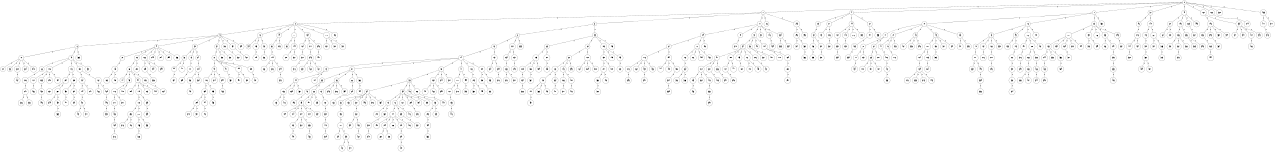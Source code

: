 graph G {
size="8.5,11;"
ratio = "expand;"
fixedsize="true;"
overlap="scale;"
node[shape=circle,width=.12,hight=.12,fontsize=12]
edge[fontsize=12]

0[label=" 0" color=black, pos="0.61613805,1.8944988!"];
1[label=" 1" color=black, pos="0.5598906,2.4243431!"];
2[label=" 2" color=black, pos="0.94264459,0.11907645!"];
3[label=" 3" color=black, pos="0.99896032,2.5316689!"];
4[label=" 4" color=black, pos="2.2768656,2.7779911!"];
5[label=" 5" color=black, pos="2.8482989,2.8516534!"];
6[label=" 6" color=black, pos="1.5957027,0.94494228!"];
7[label=" 7" color=black, pos="1.0371831,2.9354975!"];
8[label=" 8" color=black, pos="2.7641561,2.5834438!"];
9[label=" 9" color=black, pos="2.408373,1.5610426!"];
10[label=" 10" color=black, pos="1.3665548,1.7972869!"];
11[label=" 11" color=black, pos="1.3847074,1.2817203!"];
12[label=" 12" color=black, pos="2.4354359,1.1127336!"];
13[label=" 13" color=black, pos="1.1546849,1.2473903!"];
14[label=" 14" color=black, pos="1.4021291,0.6666156!"];
15[label=" 15" color=black, pos="1.258001,1.0926333!"];
16[label=" 16" color=black, pos="1.4321093,2.3462038!"];
17[label=" 17" color=black, pos="2.6838639,0.1914999!"];
18[label=" 18" color=black, pos="0.58736545,0.41593388!"];
19[label=" 19" color=black, pos="2.3177425,2.633646!"];
20[label=" 20" color=black, pos="2.7573655,2.0369132!"];
21[label=" 21" color=black, pos="2.7107666,2.662438!"];
22[label=" 22" color=black, pos="2.4766361,0.55220791!"];
23[label=" 23" color=black, pos="2.9311666,2.7567942!"];
24[label=" 24" color=black, pos="1.3209182,2.2037582!"];
25[label=" 25" color=black, pos="1.0102445,0.055200928!"];
26[label=" 26" color=black, pos="1.3840448,2.5696828!"];
27[label=" 27" color=black, pos="2.168789,0.45496575!"];
28[label=" 28" color=black, pos="1.9497084,0.83820483!"];
29[label=" 29" color=black, pos="0.77618245,2.7733708!"];
30[label=" 30" color=black, pos="2.8296964,0.98745563!"];
31[label=" 31" color=black, pos="0.97041986,0.12413893!"];
32[label=" 32" color=black, pos="0.84724794,2.2961203!"];
33[label=" 33" color=black, pos="2.7231552,1.4551024!"];
34[label=" 34" color=black, pos="0.82245601,1.8089874!"];
35[label=" 35" color=black, pos="1.228114,2.9173994!"];
36[label=" 36" color=black, pos="1.7558321,0.83829738!"];
37[label=" 37" color=black, pos="0.25624704,2.7848331!"];
38[label=" 38" color=black, pos="1.9372468,2.8468065!"];
39[label=" 39" color=black, pos="2.5165385,1.1990048!"];
40[label=" 40" color=black, pos="0.29884252,2.2212789!"];
41[label=" 41" color=black, pos="2.8464462,0.12919778!"];
42[label=" 42" color=black, pos="1.7011665,1.6601472!"];
43[label=" 43" color=black, pos="0.2021383,2.1071028!"];
44[label=" 44" color=black, pos="1.3331508,1.4899849!"];
45[label=" 45" color=black, pos="2.5570684,2.6753413!"];
46[label=" 46" color=black, pos="0.047106661,0.40198188!"];
47[label=" 47" color=black, pos="0.49309315,1.9274317!"];
48[label=" 48" color=black, pos="0.096111704,0.81393341!"];
49[label=" 49" color=black, pos="1.8250919,2.6114602!"];
50[label=" 50" color=black, pos="1.8813164,2.4555388!"];
51[label=" 51" color=black, pos="0.849154,1.041425!"];
52[label=" 52" color=black, pos="1.5080419,2.7717027!"];
53[label=" 53" color=black, pos="0.80622794,1.5594254!"];
54[label=" 54" color=black, pos="1.9691917,2.4169798!"];
55[label=" 55" color=black, pos="1.562394,0.25422055!"];
56[label=" 56" color=black, pos="2.4931221,2.6010636!"];
57[label=" 57" color=black, pos="0.011285144,0.8444724!"];
58[label=" 58" color=black, pos="1.4841312,1.9760562!"];
59[label=" 59" color=black, pos="0.86265291,2.51559!"];
60[label=" 60" color=black, pos="0.54889118,2.435805!"];
61[label=" 61" color=black, pos="1.7343366,2.2084537!"];
62[label=" 62" color=black, pos="0.95663772,1.1658132!"];
63[label=" 63" color=black, pos="0.96984505,1.1775373!"];
64[label=" 64" color=black, pos="1.4881877,2.7811812!"];
65[label=" 65" color=black, pos="2.9911247,1.3920744!"];
66[label=" 66" color=black, pos="0.92566484,1.8085411!"];
67[label=" 67" color=black, pos="1.3856118,2.1590125!"];
68[label=" 68" color=black, pos="0.61142383,0.28962208!"];
69[label=" 69" color=black, pos="1.590048,1.0492888!"];
70[label=" 70" color=black, pos="0.12350934,2.0657174!"];
71[label=" 71" color=black, pos="2.6351359,2.5563216!"];
72[label=" 72" color=black, pos="1.0218556,1.6227965!"];
73[label=" 73" color=black, pos="2.9631563,0.48823634!"];
74[label=" 74" color=black, pos="0.38300149,0.67713893!"];
75[label=" 75" color=black, pos="0.62090862,1.7031162!"];
76[label=" 76" color=black, pos="1.430969,2.5780929!"];
77[label=" 77" color=black, pos="2.4908141,0.56770262!"];
78[label=" 78" color=black, pos="0.84248387,2.7076778!"];
79[label=" 79" color=black, pos="1.8766747,1.6009434!"];
80[label=" 80" color=black, pos="0.60150214,2.9115107!"];
81[label=" 81" color=black, pos="0.23861086,1.4534797!"];
82[label=" 82" color=black, pos="0.69652453,0.39022562!"];
83[label=" 83" color=black, pos="2.9667701,0.5497656!"];
84[label=" 84" color=black, pos="0.086080126,1.418756!"];
85[label=" 85" color=black, pos="0.75524031,1.1912177!"];
86[label=" 86" color=black, pos="0.61987859,0.075343945!"];
87[label=" 87" color=black, pos="2.1628949,2.3950836!"];
88[label=" 88" color=black, pos="0.90002728,2.3290555!"];
89[label=" 89" color=black, pos="2.7063414,1.7602505!"];
90[label=" 90" color=black, pos="1.9131538,1.720299!"];
91[label=" 91" color=black, pos="0.24381795,1.2776629!"];
92[label=" 92" color=black, pos="2.3979232,2.9067923!"];
93[label=" 93" color=black, pos="1.6828775,1.7508877!"];
94[label=" 94" color=black, pos="1.9969054,1.7993094!"];
95[label=" 95" color=black, pos="1.502519,1.9241974!"];
96[label=" 96" color=black, pos="1.5009873,2.5411844!"];
97[label=" 97" color=black, pos="1.0357881,1.6101945!"];
98[label=" 98" color=black, pos="0.451911,0.82886574!"];
99[label=" 99" color=black, pos="1.6005582,2.025627!"];
100[label=" 100" color=black, pos="0.8029476,2.1516449!"];
101[label=" 101" color=black, pos="2.0304293,1.7885813!"];
102[label=" 102" color=black, pos="2.7287641,0.18713507!"];
103[label=" 103" color=black, pos="1.7822836,0.63382931!"];
104[label=" 104" color=black, pos="2.3645853,2.4905996!"];
105[label=" 105" color=black, pos="2.4764486,0.34931522!"];
106[label=" 106" color=black, pos="0.43128767,1.6240885!"];
107[label=" 107" color=black, pos="2.2847096,2.0303273!"];
108[label=" 108" color=black, pos="0.58213489,2.5734824!"];
109[label=" 109" color=black, pos="0.08450463,1.6398989!"];
110[label=" 110" color=black, pos="2.9499543,2.0445518!"];
111[label=" 111" color=black, pos="0.93836641,2.0155089!"];
112[label=" 112" color=black, pos="0.85339482,1.7033251!"];
113[label=" 113" color=black, pos="0.60690256,0.25820296!"];
114[label=" 114" color=black, pos="1.2308212,1.0700361!"];
115[label=" 115" color=black, pos="0.53200703,2.6031881!"];
116[label=" 116" color=black, pos="1.2823355,1.7267061!"];
117[label=" 117" color=black, pos="2.5387341,2.1801089!"];
118[label=" 118" color=black, pos="0.19363899,2.2209264!"];
119[label=" 119" color=black, pos="0.90304181,1.4349571!"];
120[label=" 120" color=black, pos="0.7425437,1.08628!"];
121[label=" 121" color=black, pos="2.1909224,1.3876365!"];
122[label=" 122" color=black, pos="2.2267745,0.93727451!"];
123[label=" 123" color=black, pos="1.558036,0.87292341!"];
124[label=" 124" color=black, pos="2.7171331,2.2072115!"];
125[label=" 125" color=black, pos="2.9662345,0.74455557!"];
126[label=" 126" color=black, pos="1.6119811,1.2918789!"];
127[label=" 127" color=black, pos="0.20191717,2.2714595!"];
128[label=" 128" color=black, pos="0.86511814,1.2939071!"];
129[label=" 129" color=black, pos="2.7022225,1.4777842!"];
130[label=" 130" color=black, pos="0.1392162,2.6877785!"];
131[label=" 131" color=black, pos="1.9555213,2.5376236!"];
132[label=" 132" color=black, pos="2.1603314,1.9285216!"];
133[label=" 133" color=black, pos="0.13215549,2.2864394!"];
134[label=" 134" color=black, pos="0.63855904,1.2591594!"];
135[label=" 135" color=black, pos="1.3051543,2.7849371!"];
136[label=" 136" color=black, pos="1.8883585,2.226313!"];
137[label=" 137" color=black, pos="0.76038781,1.519578!"];
138[label=" 138" color=black, pos="2.1191559,1.5968562!"];
139[label=" 139" color=black, pos="0.76805842,2.7473316!"];
140[label=" 140" color=black, pos="2.8793148,0.054955736!"];
141[label=" 141" color=black, pos="0.34893031,0.75560689!"];
142[label=" 142" color=black, pos="2.9197135,0.82796557!"];
143[label=" 143" color=black, pos="2.5453853,0.39514021!"];
144[label=" 144" color=black, pos="0.69174685,0.024324852!"];
145[label=" 145" color=black, pos="2.3255504,0.35173867!"];
146[label=" 146" color=black, pos="0.7512594,0.51938359!"];
147[label=" 147" color=black, pos="2.0830746,1.4477076!"];
148[label=" 148" color=black, pos="1.9425684,0.97385972!"];
149[label=" 149" color=black, pos="2.8440585,0.27898809!"];
150[label=" 150" color=black, pos="1.7442329,1.9886398!"];
151[label=" 151" color=black, pos="0.7198563,0.72336206!"];
152[label=" 152" color=black, pos="2.0052332,1.8637378!"];
153[label=" 153" color=black, pos="0.2915898,1.7754899!"];
154[label=" 154" color=black, pos="1.1640713,0.56216701!"];
155[label=" 155" color=black, pos="2.5615888,0.20953525!"];
156[label=" 156" color=black, pos="1.512538,0.79565593!"];
157[label=" 157" color=black, pos="2.9128616,1.1203685!"];
158[label=" 158" color=black, pos="2.1815977,1.9467128!"];
159[label=" 159" color=black, pos="1.4927883,2.3130571!"];
160[label=" 160" color=black, pos="0.41776174,0.82880508!"];
161[label=" 161" color=black, pos="2.3922714,2.7522007!"];
162[label=" 162" color=black, pos="1.8991686,2.8034886!"];
163[label=" 163" color=black, pos="2.3242424,2.9649145!"];
164[label=" 164" color=black, pos="0.19641881,2.193377!"];
165[label=" 165" color=black, pos="2.8352145,0.76637491!"];
166[label=" 166" color=black, pos="0.42275382,1.9182661!"];
167[label=" 167" color=black, pos="2.3831625,1.4135636!"];
168[label=" 168" color=black, pos="2.4081182,0.5102758!"];
169[label=" 169" color=black, pos="0.8466637,0.35673233!"];
170[label=" 170" color=black, pos="0.57684427,2.2065896!"];
171[label=" 171" color=black, pos="0.17324477,0.73786708!"];
172[label=" 172" color=black, pos="0.93207459,0.47894397!"];
173[label=" 173" color=black, pos="1.2449896,1.7841012!"];
174[label=" 174" color=black, pos="1.9584066,2.5832855!"];
175[label=" 175" color=black, pos="2.9336905,1.1424933!"];
176[label=" 176" color=black, pos="2.2392178,0.1421983!"];
177[label=" 177" color=black, pos="0.91524566,1.8317137!"];
178[label=" 178" color=black, pos="2.6591516,0.3931766!"];
179[label=" 179" color=black, pos="2.2098075,1.2020599!"];
180[label=" 180" color=black, pos="1.0622877,0.90917111!"];
181[label=" 181" color=black, pos="0.92632275,1.9750207!"];
182[label=" 182" color=black, pos="1.3956396,1.2262984!"];
183[label=" 183" color=black, pos="1.5551553,1.6711388!"];
184[label=" 184" color=black, pos="2.0215609,0.88025451!"];
185[label=" 185" color=black, pos="0.31226777,2.4288964!"];
186[label=" 186" color=black, pos="1.7502716,1.8038156!"];
187[label=" 187" color=black, pos="0.95311673,2.1019611!"];
188[label=" 188" color=black, pos="0.68687941,1.3226818!"];
189[label=" 189" color=black, pos="0.70440453,1.4979315!"];
190[label=" 190" color=black, pos="2.8560086,0.42937428!"];
191[label=" 191" color=black, pos="2.0930216,2.2055369!"];
192[label=" 192" color=black, pos="2.9138503,1.051389!"];
193[label=" 193" color=black, pos="0.79775967,2.1975374!"];
194[label=" 194" color=black, pos="2.3023585,1.5081103!"];
195[label=" 195" color=black, pos="2.0072285,0.27087964!"];
196[label=" 196" color=black, pos="1.6212037,1.3073101!"];
197[label=" 197" color=black, pos="0.89126384,0.42565233!"];
198[label=" 198" color=black, pos="1.5294715,2.1584363!"];
199[label=" 199" color=black, pos="1.9555397,0.73707553!"];
200[label=" 200" color=black, pos="2.4497647,1.0955081!"];
201[label=" 201" color=black, pos="0.26874991,2.7955556!"];
202[label=" 202" color=black, pos="1.2943984,2.8265836!"];
203[label=" 203" color=black, pos="0.91373733,1.9957349!"];
204[label=" 204" color=black, pos="0.6910246,0.86054918!"];
205[label=" 205" color=black, pos="2.1082866,2.3295609!"];
206[label=" 206" color=black, pos="2.1412281,2.2602511!"];
207[label=" 207" color=black, pos="0.85197047,0.96615788!"];
208[label=" 208" color=black, pos="0.78579114,1.5492595!"];
209[label=" 209" color=black, pos="0.35471134,1.6256494!"];
210[label=" 210" color=black, pos="0.64848098,0.95073669!"];
211[label=" 211" color=black, pos="1.5496962,2.0971593!"];
212[label=" 212" color=black, pos="1.2495166,1.8230092!"];
213[label=" 213" color=black, pos="1.24391,2.9955612!"];
214[label=" 214" color=black, pos="0.64056732,2.481906!"];
215[label=" 215" color=black, pos="2.253139,0.79427293!"];
216[label=" 216" color=black, pos="2.5097298,1.0934712!"];
217[label=" 217" color=black, pos="0.68834748,2.5135509!"];
218[label=" 218" color=black, pos="1.1713536,1.8990468!"];
219[label=" 219" color=black, pos="1.4107592,1.9617705!"];
220[label=" 220" color=black, pos="0.95391454,2.0180789!"];
221[label=" 221" color=black, pos="2.9373498,2.5829627!"];
222[label=" 222" color=black, pos="0.26945239,1.070455!"];
223[label=" 223" color=black, pos="2.5129325,1.5615215!"];
224[label=" 224" color=black, pos="1.2082603,2.8871035!"];
225[label=" 225" color=black, pos="0.37411322,0.23343622!"];
226[label=" 226" color=black, pos="2.8649419,0.26651654!"];
227[label=" 227" color=black, pos="0.12868905,2.9359768!"];
228[label=" 228" color=black, pos="2.0130668,2.2804281!"];
229[label=" 229" color=black, pos="2.9676957,1.5283338!"];
230[label=" 230" color=black, pos="2.9282594,0.7597395!"];
231[label=" 231" color=black, pos="0.46351663,2.4638542!"];
232[label=" 232" color=black, pos="1.9762536,1.5683847!"];
233[label=" 233" color=black, pos="1.751612,1.8958336!"];
234[label=" 234" color=black, pos="1.9343039,2.892255!"];
235[label=" 235" color=black, pos="1.3906372,2.1455965!"];
236[label=" 236" color=black, pos="2.7822875,0.35412066!"];
237[label=" 237" color=black, pos="1.2894154,0.98713141!"];
238[label=" 238" color=black, pos="2.4812432,2.6588668!"];
239[label=" 239" color=black, pos="0.068131867,2.6165367!"];
240[label=" 240" color=black, pos="0.47367873,1.3947523!"];
241[label=" 241" color=black, pos="2.9867423,0.84184475!"];
242[label=" 242" color=black, pos="1.452936,1.9840392!"];
243[label=" 243" color=black, pos="2.5623316,2.2472773!"];
244[label=" 244" color=black, pos="0.55566036,1.0946024!"];
245[label=" 245" color=black, pos="0.48385241,2.0627506!"];
246[label=" 246" color=black, pos="2.8286047,0.90985543!"];
247[label=" 247" color=black, pos="2.8443385,2.9411221!"];
248[label=" 248" color=black, pos="1.7113136,2.543308!"];
249[label=" 249" color=black, pos="0.62646023,2.6191022!"];
250[label=" 250" color=black, pos="0.11925252,0.92296955!"];
251[label=" 251" color=black, pos="0.73277707,2.0262033!"];
252[label=" 252" color=black, pos="1.7716448,1.1335132!"];
253[label=" 253" color=black, pos="0.20253954,1.2205928!"];
254[label=" 254" color=black, pos="1.9178813,0.92788087!"];
255[label=" 255" color=black, pos="2.6568404,1.080237!"];
256[label=" 256" color=black, pos="0.20487726,1.06621!"];
257[label=" 257" color=black, pos="1.0086977,0.91073376!"];
258[label=" 258" color=black, pos="2.2884535,0.80953435!"];
259[label=" 259" color=black, pos="1.0039501,0.30966801!"];
260[label=" 260" color=black, pos="0.95654338,1.0310921!"];
261[label=" 261" color=black, pos="1.6394451,1.1902272!"];
262[label=" 262" color=black, pos="2.3821332,2.3195462!"];
263[label=" 263" color=black, pos="2.987111,0.40712758!"];
264[label=" 264" color=black, pos="2.0233282,1.0233257!"];
265[label=" 265" color=black, pos="0.1586497,1.159976!"];
266[label=" 266" color=black, pos="2.7677628,0.4683338!"];
267[label=" 267" color=black, pos="1.8052481,1.5473079!"];
268[label=" 268" color=black, pos="1.221183,0.92087435!"];
269[label=" 269" color=black, pos="2.8300849,1.4179546!"];
270[label=" 270" color=black, pos="1.2292096,0.25119163!"];
271[label=" 271" color=black, pos="0.13728397,1.4083088!"];
272[label=" 272" color=black, pos="0.13165676,2.192638!"];
273[label=" 273" color=black, pos="1.365694,2.7374097!"];
274[label=" 274" color=black, pos="0.32212441,0.90516973!"];
275[label=" 275" color=black, pos="1.9837453,0.8891639!"];
276[label=" 276" color=black, pos="1.0308776,1.0655565!"];
277[label=" 277" color=black, pos="1.9211398,0.073180539!"];
278[label=" 278" color=black, pos="0.22101188,2.36667!"];
279[label=" 279" color=black, pos="1.9826914,2.518908!"];
280[label=" 280" color=black, pos="0.20661331,0.40465462!"];
281[label=" 281" color=black, pos="2.06416,0.70576412!"];
282[label=" 282" color=black, pos="2.3478078,0.51365683!"];
283[label=" 283" color=black, pos="2.0634114,2.5364814!"];
284[label=" 284" color=black, pos="1.212859,2.9552515!"];
285[label=" 285" color=black, pos="1.085549,1.2843482!"];
286[label=" 286" color=black, pos="0.35280418,0.66485677!"];
287[label=" 287" color=black, pos="1.4259969,1.4498437!"];
288[label=" 288" color=black, pos="0.89531069,0.20491755!"];
289[label=" 289" color=black, pos="1.9965626,0.345755!"];
290[label=" 290" color=black, pos="1.5216155,2.6759235!"];
291[label=" 291" color=black, pos="1.2622326,2.6793159!"];
292[label=" 292" color=black, pos="0.8144429,0.60909031!"];
293[label=" 293" color=black, pos="1.6629994,1.2065529!"];
294[label=" 294" color=black, pos="2.5444566,1.3512992!"];
295[label=" 295" color=black, pos="0.055174379,0.60306375!"];
296[label=" 296" color=black, pos="2.6556412,2.9099557!"];
297[label=" 297" color=black, pos="1.718663,0.99657422!"];
298[label=" 298" color=black, pos="1.1151225,2.8253054!"];
299[label=" 299" color=black, pos="0.88490268,0.85244664!"];
300[label=" 300" color=black, pos="2.1391888,0.59933753!"];
301[label=" 301" color=black, pos="1.3549754,1.8179918!"];
302[label=" 302" color=black, pos="1.6773,1.8698856!"];
303[label=" 303" color=black, pos="2.9704338,1.6829595!"];
304[label=" 304" color=black, pos="2.2809306,1.2782788!"];
305[label=" 305" color=black, pos="2.8486259,2.2398721!"];
306[label=" 306" color=black, pos="0.94735078,0.34110353!"];
307[label=" 307" color=black, pos="2.5697989,2.531599!"];
308[label=" 308" color=black, pos="2.6550871,1.5111759!"];
309[label=" 309" color=black, pos="0.93682696,0.90949458!"];
310[label=" 310" color=black, pos="0.49845868,2.3466014!"];
311[label=" 311" color=black, pos="0.25232944,0.094967554!"];
312[label=" 312" color=black, pos="0.62247601,1.5328536!"];
313[label=" 313" color=black, pos="1.6480994,0.43485032!"];
314[label=" 314" color=black, pos="1.8379032,0.42770368!"];
315[label=" 315" color=black, pos="0.96950401,0.11668971!"];
316[label=" 316" color=black, pos="1.0902393,2.6346537!"];
317[label=" 317" color=black, pos="1.9570333,1.6411932!"];
318[label=" 318" color=black, pos="2.3235284,0.9243845!"];
319[label=" 319" color=black, pos="0.017355436,2.1091179!"];
320[label=" 320" color=black, pos="0.39259844,0.11093334!"];
321[label=" 321" color=black, pos="0.41469716,2.6361481!"];
322[label=" 322" color=black, pos="2.3217375,1.6603024!"];
323[label=" 323" color=black, pos="0.023154506,1.9158326!"];
324[label=" 324" color=black, pos="0.40485767,2.1404601!"];
325[label=" 325" color=black, pos="0.094634552,1.8173829!"];
326[label=" 326" color=black, pos="2.7694479,0.99402075!"];
327[label=" 327" color=black, pos="0.76111947,0.42663476!"];
328[label=" 328" color=black, pos="2.7451101,1.1944158!"];
329[label=" 329" color=black, pos="0.083351759,0.41240758!"];
330[label=" 330" color=black, pos="1.8944157,0.69633078!"];
331[label=" 331" color=black, pos="0.84970204,2.030964!"];
332[label=" 332" color=black, pos="0.16264973,0.61645066!"];
333[label=" 333" color=black, pos="0.9530773,1.6754472!"];
334[label=" 334" color=black, pos="1.175601,2.5093285!"];
335[label=" 335" color=black, pos="0.77260657,0.090438374!"];
336[label=" 336" color=black, pos="0.47353134,1.6775239!"];
337[label=" 337" color=black, pos="0.11541804,1.9619724!"];
338[label=" 338" color=black, pos="1.1626414,1.9274039!"];
339[label=" 339" color=black, pos="2.2704666,1.2669032!"];
340[label=" 340" color=black, pos="2.1297919,2.6904006!"];
341[label=" 341" color=black, pos="2.3171874,0.80539432!"];
342[label=" 342" color=black, pos="1.0353158,0.42950889!"];
343[label=" 343" color=black, pos="0.25068604,2.325639!"];
344[label=" 344" color=black, pos="1.8048014,1.2811005!"];
345[label=" 345" color=black, pos="2.0930944,0.93005316!"];
346[label=" 346" color=black, pos="0.90137599,1.2680793!"];
347[label=" 347" color=black, pos="2.8158249,0.60495886!"];
348[label=" 348" color=black, pos="0.41833631,0.02848586!"];
349[label=" 349" color=black, pos="1.6612073,0.22831215!"];
350[label=" 350" color=black, pos="2.148603,2.5044453!"];
351[label=" 351" color=black, pos="1.1777683,1.1235064!"];
352[label=" 352" color=black, pos="1.8332472,1.9027892!"];
353[label=" 353" color=black, pos="2.6476797,2.1820774!"];
354[label=" 354" color=black, pos="0.69029935,1.7208983!"];
355[label=" 355" color=black, pos="1.9851391,1.4517409!"];
356[label=" 356" color=black, pos="0.62121658,1.1389992!"];
357[label=" 357" color=black, pos="1.314107,2.9789468!"];
358[label=" 358" color=black, pos="2.0251324,0.86199897!"];
359[label=" 359" color=black, pos="0.31347651,1.1854704!"];
360[label=" 360" color=black, pos="1.3901123,1.0730653!"];
361[label=" 361" color=black, pos="2.9211019,1.5868477!"];
362[label=" 362" color=black, pos="2.7052994,1.1175254!"];
363[label=" 363" color=black, pos="0.63360314,0.09391397!"];
364[label=" 364" color=black, pos="2.0494931,0.53724356!"];
365[label=" 365" color=black, pos="1.6002245,0.82631002!"];
366[label=" 366" color=black, pos="1.9995826,2.8282575!"];
367[label=" 367" color=black, pos="0.67381438,0.45978283!"];
368[label=" 368" color=black, pos="1.1019874,0.10171866!"];
369[label=" 369" color=black, pos="2.7879908,2.6344905!"];
370[label=" 370" color=black, pos="2.9963124,0.18372871!"];
371[label=" 371" color=black, pos="1.3212823,1.8847352!"];
372[label=" 372" color=black, pos="2.5105558,2.7343754!"];
373[label=" 373" color=black, pos="1.9381692,2.7361371!"];
374[label=" 374" color=black, pos="0.24899446,0.25081091!"];
375[label=" 375" color=black, pos="1.5781225,0.98673549!"];
376[label=" 376" color=black, pos="0.24344187,2.7031991!"];
377[label=" 377" color=black, pos="0.77702054,2.5247229!"];
378[label=" 378" color=black, pos="2.0897055,1.4032485!"];
379[label=" 379" color=black, pos="1.9860943,2.7817631!"];
380[label=" 380" color=black, pos="2.7099625,0.6074304!"];
381[label=" 381" color=black, pos="2.076824,2.5858835!"];
382[label=" 382" color=black, pos="0.90796213,1.2486273!"];
383[label=" 383" color=black, pos="2.5472882,0.16619442!"];
384[label=" 384" color=black, pos="0.32381696,0.82216273!"];
385[label=" 385" color=black, pos="2.2070831,2.8741704!"];
386[label=" 386" color=black, pos="1.0553372,1.7077764!"];
387[label=" 387" color=black, pos="2.5654026,2.5380816!"];
388[label=" 388" color=black, pos="2.0056781,1.9234968!"];
389[label=" 389" color=black, pos="0.4890795,2.4083206!"];
390[label=" 390" color=black, pos="1.3460748,1.8831262!"];
391[label=" 391" color=black, pos="1.8923107,1.684093!"];
392[label=" 392" color=black, pos="0.91871416,0.31696519!"];
393[label=" 393" color=black, pos="2.8531413,1.4225859!"];
394[label=" 394" color=black, pos="2.4685545,2.94991!"];
395[label=" 395" color=black, pos="0.61990179,0.30932216!"];
396[label=" 396" color=black, pos="1.6335035,2.708082!"];
397[label=" 397" color=black, pos="1.7421993,1.5196247!"];
398[label=" 398" color=black, pos="0.77335046,1.981637!"];
399[label=" 399" color=black, pos="0.45207151,0.88178888!"];
400[label=" 400" color=black, pos="1.1719856,1.496583!"];
401[label=" 401" color=black, pos="0.38988969,2.9336054!"];
402[label=" 402" color=black, pos="0.049531158,1.8924013!"];
403[label=" 403" color=black, pos="0.37150698,0.29501281!"];
404[label=" 404" color=black, pos="0.43454238,0.12759356!"];
405[label=" 405" color=black, pos="1.1194973,0.26501569!"];
406[label=" 406" color=black, pos="0.049969105,0.55850896!"];
407[label=" 407" color=black, pos="2.9123826,0.87282628!"];
408[label=" 408" color=black, pos="1.6390519,0.10949511!"];
409[label=" 409" color=black, pos="2.2885781,0.88738579!"];
410[label=" 410" color=black, pos="1.926616,0.0075422181!"];
411[label=" 411" color=black, pos="0.98151048,0.30313345!"];
412[label=" 412" color=black, pos="2.3056498,1.5927945!"];
413[label=" 413" color=black, pos="2.0779452,0.31799489!"];
414[label=" 414" color=black, pos="2.1044628,2.629955!"];
415[label=" 415" color=black, pos="1.3168017,0.10121359!"];
416[label=" 416" color=black, pos="0.87219049,1.9847952!"];
417[label=" 417" color=black, pos="0.25380924,1.4988779!"];
418[label=" 418" color=black, pos="1.6519681,1.4785481!"];
419[label=" 419" color=black, pos="1.8089751,2.0495314!"];
420[label=" 420" color=black, pos="0.2124086,0.53977201!"];
421[label=" 421" color=black, pos="0.50013609,1.4182682!"];
422[label=" 422" color=black, pos="2.7342707,0.62144433!"];
423[label=" 423" color=black, pos="2.5510044,1.006926!"];
424[label=" 424" color=black, pos="2.9333666,0.58396347!"];
425[label=" 425" color=black, pos="2.8639022,1.3676011!"];
426[label=" 426" color=black, pos="2.5892614,0.14934883!"];
427[label=" 427" color=black, pos="0.62783077,0.51286144!"];
428[label=" 428" color=black, pos="1.8412061,2.1305932!"];
429[label=" 429" color=black, pos="1.9104004,2.9459411!"];
430[label=" 430" color=black, pos="1.5970845,2.6957435!"];
431[label=" 431" color=black, pos="1.2900434,1.5712838!"];
432[label=" 432" color=black, pos="1.6943908,1.4105858!"];
433[label=" 433" color=black, pos="0.23808862,0.074163384!"];
434[label=" 434" color=black, pos="1.6243361,0.22558657!"];
435[label=" 435" color=black, pos="1.4223924,0.092406186!"];
436[label=" 436" color=black, pos="2.7910815,1.6049407!"];
437[label=" 437" color=black, pos="0.77186078,2.3461529!"];
438[label=" 438" color=black, pos="1.1182673,0.51703424!"];
439[label=" 439" color=black, pos="0.74456605,0.63172057!"];
440[label=" 440" color=black, pos="2.2435653,1.99725!"];
441[label=" 441" color=black, pos="2.8204933,1.309004!"];
442[label=" 442" color=black, pos="1.2949256,0.69699614!"];
443[label=" 443" color=black, pos="0.27303856,0.98091651!"];
444[label=" 444" color=black, pos="1.0124017,2.7656018!"];
445[label=" 445" color=black, pos="0.13673904,2.1532078!"];
446[label=" 446" color=black, pos="1.1536512,1.6633169!"];
447[label=" 447" color=black, pos="2.7585601,0.33717418!"];
448[label=" 448" color=black, pos="1.3373438,2.4837794!"];
449[label=" 449" color=black, pos="0.40583752,2.6026664!"];
450[label=" 450" color=black, pos="0.32737388,2.4180811!"];
451[label=" 451" color=black, pos="1.0890649,0.66453247!"];
452[label=" 452" color=black, pos="1.9848548,0.88572908!"];
453[label=" 453" color=black, pos="2.5418891,0.37660015!"];
454[label=" 454" color=black, pos="2.7091789,2.5937576!"];
455[label=" 455" color=black, pos="2.3349545,0.46986444!"];
456[label=" 456" color=black, pos="0.26535597,2.8301354!"];
457[label=" 457" color=black, pos="1.7464271,2.3719566!"];
458[label=" 458" color=black, pos="2.7324644,0.67421345!"];
459[label=" 459" color=black, pos="2.1890353,2.9229959!"];
460[label=" 460" color=black, pos="0.76888025,0.29548397!"];
461[label=" 461" color=black, pos="1.8476619,1.0063097!"];
462[label=" 462" color=black, pos="1.7120012,1.0245798!"];
463[label=" 463" color=black, pos="1.5309991,2.719254!"];
464[label=" 464" color=black, pos="2.4480881,0.46754855!"];
465[label=" 465" color=black, pos="2.9821913,2.2683162!"];
466[label=" 466" color=black, pos="1.6295428,2.536185!"];
467[label=" 467" color=black, pos="2.2812756,1.9924682!"];
468[label=" 468" color=black, pos="2.2679059,2.3609252!"];
469[label=" 469" color=black, pos="0.96003628,2.6724085!"];
470[label=" 470" color=black, pos="2.9673021,0.7189931!"];
471[label=" 471" color=black, pos="0.19143259,2.2946563!"];
472[label=" 472" color=black, pos="0.98763653,0.83403584!"];
473[label=" 473" color=black, pos="2.60171,2.6844836!"];
474[label=" 474" color=black, pos="2.0448817,1.0498309!"];
475[label=" 475" color=black, pos="1.6798495,0.37631304!"];
476[label=" 476" color=black, pos="0.33025124,2.0633231!"];
477[label=" 477" color=black, pos="0.10447302,0.96232497!"];
478[label=" 478" color=black, pos="0.43271992,0.57007635!"];
479[label=" 479" color=black, pos="1.1195652,1.2636732!"];
480[label=" 480" color=black, pos="0.62693745,1.0770295!"];
481[label=" 481" color=black, pos="2.200061,1.4599002!"];
482[label=" 482" color=black, pos="2.9821817,2.5710999!"];
483[label=" 483" color=black, pos="1.5520302,1.6097865!"];
484[label=" 484" color=black, pos="0.68465116,1.1725689!"];
485[label=" 485" color=black, pos="1.4088412,2.8608993!"];
486[label=" 486" color=black, pos="0.81621197,2.4657136!"];
487[label=" 487" color=black, pos="0.29570828,2.0429788!"];
488[label=" 488" color=black, pos="0.82709577,1.1512931!"];
489[label=" 489" color=black, pos="2.8815214,2.2720995!"];
490[label=" 490" color=black, pos="2.1209244,0.52573424!"];
491[label=" 491" color=black, pos="0.79061239,2.555236!"];
492[label=" 492" color=black, pos="1.8086303,0.26438772!"];
493[label=" 493" color=black, pos="2.8626989,1.0590326!"];
494[label=" 494" color=black, pos="1.5562627,2.6146879!"];
495[label=" 495" color=black, pos="2.2541329,1.7746167!"];
496[label=" 496" color=black, pos="0.77767508,0.1083855!"];
497[label=" 497" color=black, pos="1.5371032,0.52289959!"];
498[label=" 498" color=black, pos="1.2236844,1.3309822!"];
499[label=" 499" color=black, pos="1.1841546,2.4895603!"];
500[label=" 500" color=black, pos="2.6140232,1.2102564!"];
501[label=" 501" color=black, pos="0.8792351,2.1556329!"];
502[label=" 502" color=black, pos="2.7940351,2.2874687!"];
503[label=" 503" color=black, pos="2.4279875,0.12939673!"];
504[label=" 504" color=black, pos="2.9879953,1.8648591!"];
505[label=" 505" color=black, pos="2.6182672,2.1831261!"];
506[label=" 506" color=black, pos="0.43639254,1.8562484!"];
507[label=" 507" color=black, pos="1.4003265,2.613332!"];
508[label=" 508" color=black, pos="1.0997569,0.49107175!"];
509[label=" 509" color=black, pos="1.0928773,1.4144897!"];
510[label=" 510" color=black, pos="2.4170254,2.9350804!"];
511[label=" 511" color=black, pos="1.7640439,2.0506756!"];
512[label=" 512" color=black, pos="1.3022594,1.2771376!"];
513[label=" 513" color=black, pos="0.3032934,1.7624782!"];
514[label=" 514" color=black, pos="2.974372,1.3602331!"];
515[label=" 515" color=black, pos="2.9645354,0.3890482!"];
516[label=" 516" color=black, pos="1.7971534,1.0432842!"];
517[label=" 517" color=black, pos="2.5268246,2.7769431!"];
518[label=" 518" color=black, pos="2.1597325,1.7888629!"];
519[label=" 519" color=black, pos="0.77650058,2.6758155!"];
520[label=" 520" color=black, pos="2.7550731,1.9992865!"];
521[label=" 521" color=black, pos="2.4132168,2.7980525!"];
522[label=" 522" color=black, pos="0.38049139,1.7622873!"];
523[label=" 523" color=black, pos="2.1318506,2.4093191!"];
524[label=" 524" color=black, pos="0.031455404,1.8190347!"];
525[label=" 525" color=black, pos="0.91037736,1.5021299!"];
526[label=" 526" color=black, pos="2.3080012,0.99388617!"];
527[label=" 527" color=black, pos="2.1305313,2.1632617!"];
528[label=" 528" color=black, pos="1.6226548,1.9439709!"];
529[label=" 529" color=black, pos="0.92431292,1.4234604!"];
530[label=" 530" color=black, pos="1.900309,2.6498311!"];
531[label=" 531" color=black, pos="1.3370831,1.9611635!"];
532[label=" 532" color=black, pos="1.5117537,0.92681842!"];
533[label=" 533" color=black, pos="0.37617596,0.49224083!"];
534[label=" 534" color=black, pos="1.7199411,0.7686789!"];
535[label=" 535" color=black, pos="0.15582868,1.7360768!"];
536[label=" 536" color=black, pos="2.0944888,0.81435508!"];
537[label=" 537" color=black, pos="0.42207115,2.323606!"];
538[label=" 538" color=black, pos="0.42356304,2.3545397!"];
539[label=" 539" color=black, pos="1.0325874,2.1291846!"];
540[label=" 540" color=black, pos="2.0959014,0.96647206!"];
541[label=" 541" color=black, pos="1.4849513,0.15625453!"];
542[label=" 542" color=black, pos="2.9448399,2.0553649!"];
543[label=" 543" color=black, pos="1.856874,2.879152!"];
544[label=" 544" color=black, pos="0.47148939,2.9701645!"];
545[label=" 545" color=black, pos="2.9313225,2.2159407!"];
546[label=" 546" color=black, pos="1.2672076,0.11553167!"];
547[label=" 547" color=black, pos="1.8861835,0.84413603!"];
548[label=" 548" color=black, pos="2.3007192,0.45416237!"];
549[label=" 549" color=black, pos="0.26932097,2.990563!"];
550[label=" 550" color=black, pos="2.5353503,1.3148294!"];
551[label=" 551" color=black, pos="2.8373695,0.34358714!"];
552[label=" 552" color=black, pos="1.8874885,0.20241943!"];
553[label=" 553" color=black, pos="2.6075221,1.1736967!"];
554[label=" 554" color=black, pos="0.9888404,2.1745247!"];
555[label=" 555" color=black, pos="0.53394457,1.8571089!"];
556[label=" 556" color=black, pos="0.82926879,2.6203343!"];
557[label=" 557" color=black, pos="0.92168817,1.3127506!"];
558[label=" 558" color=black, pos="2.6568252,1.8492628!"];
559[label=" 559" color=black, pos="1.8215614,1.8030536!"];
560[label=" 560" color=black, pos="2.5066016,1.5278611!"];
561[label=" 561" color=black, pos="2.4238331,0.98885337!"];
562[label=" 562" color=black, pos="2.990786,1.2876974!"];
563[label=" 563" color=black, pos="2.1820387,0.35939439!"];
564[label=" 564" color=black, pos="0.45607757,0.10989729!"];
565[label=" 565" color=black, pos="0.59062602,2.8348042!"];
566[label=" 566" color=black, pos="1.0502279,1.7416458!"];
567[label=" 567" color=black, pos="2.8769171,2.5808393!"];
568[label=" 568" color=black, pos="0.55017236,0.49764234!"];
569[label=" 569" color=black, pos="0.81025807,0.38667887!"];
570[label=" 570" color=black, pos="2.6498737,2.3257747!"];
571[label=" 571" color=black, pos="0.81918256,1.84322!"];
572[label=" 572" color=black, pos="1.6648978,2.6530259!"];
573[label=" 573" color=black, pos="0.37576519,2.502975!"];
574[label=" 574" color=black, pos="0.17189717,2.2977824!"];
575[label=" 575" color=black, pos="1.7893202,2.4323329!"];
576[label=" 576" color=black, pos="2.9873221,2.313498!"];
577[label=" 577" color=black, pos="1.4164709,1.5986243!"];
578[label=" 578" color=black, pos="2.3745531,0.89825714!"];
579[label=" 579" color=black, pos="1.6095681,1.4689958!"];
580[label=" 580" color=black, pos="0.69459445,1.5299898!"];
581[label=" 581" color=black, pos="2.6098518,2.4963527!"];
582[label=" 582" color=black, pos="2.2775857,0.83056318!"];
583[label=" 583" color=black, pos="1.6727569,1.4063985!"];
584[label=" 584" color=black, pos="2.1928713,1.4576591!"];
585[label=" 585" color=black, pos="2.4200734,0.67568687!"];
586[label=" 586" color=black, pos="2.9806824,1.9883623!"];
587[label=" 587" color=black, pos="0.31542115,0.86471652!"];
588[label=" 588" color=black, pos="0.57937975,2.0803752!"];
589[label=" 589" color=black, pos="0.4276712,2.9709805!"];
590[label=" 590" color=black, pos="1.3708631,0.77216285!"];
591[label=" 591" color=black, pos="2.0644397,1.7036989!"];
592[label=" 592" color=black, pos="1.8984579,0.86665319!"];
593[label=" 593" color=black, pos="0.21764145,1.1131579!"];
594[label=" 594" color=black, pos="0.11628406,2.7885744!"];
595[label=" 595" color=black, pos="2.5588783,1.4417208!"];
596[label=" 596" color=black, pos="1.0479973,2.3274895!"];
597[label=" 597" color=black, pos="0.098824046,0.18092537!"];
598[label=" 598" color=black, pos="1.1000136,2.5133072!"];
599[label=" 599" color=black, pos="0.1316496,0.42176434!"];
0--1[label="1"]
0--4[label="1"]
0--7[label="1"]
0--37[label="1"]
0--44[label="1"]
0--182[label="1"]
0--188[label="1"]
0--380[label="1"]
0--455[label="1"]
1--2[label="1"]
1--3[label="1"]
1--11[label="1"]
1--26[label="1"]
1--243[label="1"]
2--5[label="1"]
2--18[label="1"]
2--49[label="1"]
2--77[label="1"]
2--169[label="1"]
2--170[label="1"]
2--426[label="1"]
3--8[label="1"]
3--55[label="1"]
4--25[label="1"]
4--27[label="1"]
4--79[label="1"]
4--87[label="1"]
5--6[label="1"]
5--9[label="1"]
5--50[label="1"]
5--57[label="1"]
5--318[label="1"]
5--437[label="1"]
5--519[label="1"]
6--12[label="1"]
6--42[label="1"]
6--365[label="1"]
7--10[label="1"]
7--16[label="1"]
7--23[label="1"]
7--532[label="1"]
8--13[label="1"]
8--221[label="1"]
8--355[label="1"]
9--22[label="1"]
9--28[label="1"]
9--186[label="1"]
9--249[label="1"]
9--274[label="1"]
9--299[label="1"]
9--368[label="1"]
10--17[label="1"]
10--24[label="1"]
10--43[label="1"]
10--45[label="1"]
10--246[label="1"]
11--29[label="1"]
11--40[label="1"]
11--51[label="1"]
11--52[label="1"]
11--146[label="1"]
11--334[label="1"]
12--20[label="1"]
12--53[label="1"]
12--320[label="1"]
12--324[label="1"]
12--542[label="1"]
13--14[label="1"]
13--157[label="1"]
14--15[label="1"]
14--31[label="1"]
14--32[label="1"]
14--41[label="1"]
14--128[label="1"]
14--207[label="1"]
15--19[label="1"]
15--114[label="1"]
16--46[label="1"]
16--95[label="1"]
16--116[label="1"]
16--410[label="1"]
17--21[label="1"]
17--61[label="1"]
18--59[label="1"]
18--105[label="1"]
18--152[label="1"]
19--156[label="1"]
19--259[label="1"]
19--537[label="1"]
21--71[label="1"]
21--251[label="1"]
22--148[label="1"]
23--107[label="1"]
23--150[label="1"]
23--166[label="1"]
23--233[label="1"]
23--293[label="1"]
24--47[label="1"]
24--78[label="1"]
24--253[label="1"]
25--30[label="1"]
27--115[label="1"]
27--226[label="1"]
28--66[label="1"]
28--222[label="1"]
29--67[label="1"]
29--72[label="1"]
29--428[label="1"]
30--136[label="1"]
30--307[label="1"]
31--35[label="1"]
31--36[label="1"]
31--86[label="1"]
31--366[label="1"]
32--33[label="1"]
32--232[label="1"]
32--344[label="1"]
32--507[label="1"]
33--34[label="1"]
33--39[label="1"]
33--98[label="1"]
33--261[label="1"]
34--38[label="1"]
34--133[label="1"]
34--327[label="1"]
34--493[label="1"]
34--508[label="1"]
34--534[label="1"]
35--48[label="1"]
35--68[label="1"]
36--73[label="1"]
36--345[label="1"]
36--526[label="1"]
36--594[label="1"]
37--96[label="1"]
37--140[label="1"]
38--158[label="1"]
39--75[label="1"]
39--76[label="1"]
39--181[label="1"]
39--229[label="1"]
39--504[label="1"]
39--575[label="1"]
40--370[label="1"]
41--117[label="1"]
41--499[label="1"]
42--88[label="1"]
42--106[label="1"]
42--113[label="1"]
42--132[label="1"]
42--557[label="1"]
43--487[label="1"]
43--558[label="1"]
43--596[label="1"]
44--60[label="1"]
44--198[label="1"]
44--265[label="1"]
44--495[label="1"]
45--101[label="1"]
45--138[label="1"]
45--311[label="1"]
45--547[label="1"]
46--70[label="1"]
46--137[label="1"]
46--168[label="1"]
46--550[label="1"]
47--408[label="1"]
48--193[label="1"]
49--83[label="1"]
49--205[label="1"]
50--58[label="1"]
50--64[label="1"]
50--84[label="1"]
51--54[label="1"]
51--56[label="1"]
51--92[label="1"]
51--104[label="1"]
54--97[label="1"]
54--100[label="1"]
54--145[label="1"]
54--161[label="1"]
54--206[label="1"]
55--63[label="1"]
55--80[label="1"]
55--103[label="1"]
55--403[label="1"]
56--381[label="1"]
56--407[label="1"]
57--81[label="1"]
57--516[label="1"]
57--528[label="1"]
58--99[label="1"]
58--401[label="1"]
60--62[label="1"]
60--202[label="1"]
61--65[label="1"]
61--201[label="1"]
63--123[label="1"]
63--277[label="1"]
64--111[label="1"]
65--102[label="1"]
65--151[label="1"]
65--317[label="1"]
66--74[label="1"]
66--93[label="1"]
66--94[label="1"]
66--223[label="1"]
67--176[label="1"]
67--194[label="1"]
68--69[label="1"]
68--197[label="1"]
68--348[label="1"]
69--129[label="1"]
69--214[label="1"]
69--227[label="1"]
69--272[label="1"]
69--357[label="1"]
70--171[label="1"]
71--454[label="1"]
72--162[label="1"]
72--216[label="1"]
72--409[label="1"]
72--438[label="1"]
73--160[label="1"]
75--242[label="1"]
75--360[label="1"]
76--174[label="1"]
76--323[label="1"]
76--476[label="1"]
77--85[label="1"]
77--149[label="1"]
78--178[label="1"]
79--122[label="1"]
79--142[label="1"]
79--218[label="1"]
79--305[label="1"]
80--82[label="1"]
80--120[label="1"]
81--90[label="1"]
81--91[label="1"]
81--199[label="1"]
81--300[label="1"]
82--126[label="1"]
82--143[label="1"]
82--595[label="1"]
83--119[label="1"]
84--204[label="1"]
86--89[label="1"]
87--417[label="1"]
87--555[label="1"]
88--208[label="1"]
89--163[label="1"]
90--108[label="1"]
90--314[label="1"]
90--394[label="1"]
91--551[label="1"]
93--118[label="1"]
93--470[label="1"]
94--109[label="1"]
94--147[label="1"]
94--275[label="1"]
94--479[label="1"]
95--153[label="1"]
95--175[label="1"]
96--248[label="1"]
97--212[label="1"]
97--321[label="1"]
97--336[label="1"]
98--135[label="1"]
99--154[label="1"]
100--127[label="1"]
100--447[label="1"]
101--124[label="1"]
101--125[label="1"]
103--130[label="1"]
103--192[label="1"]
103--195[label="1"]
104--110[label="1"]
104--189[label="1"]
105--179[label="1"]
106--112[label="1"]
106--235[label="1"]
106--290[label="1"]
106--424[label="1"]
107--165[label="1"]
107--239[label="1"]
107--269[label="1"]
107--322[label="1"]
107--419[label="1"]
108--159[label="1"]
108--295[label="1"]
111--329[label="1"]
112--456[label="1"]
113--224[label="1"]
113--302[label="1"]
116--191[label="1"]
116--200[label="1"]
116--482[label="1"]
117--121[label="1"]
117--372[label="1"]
118--271[label="1"]
118--301[label="1"]
119--288[label="1"]
119--308[label="1"]
119--379[label="1"]
120--164[label="1"]
120--369[label="1"]
120--522[label="1"]
121--155[label="1"]
122--350[label="1"]
123--225[label="1"]
123--328[label="1"]
123--509[label="1"]
124--139[label="1"]
125--264[label="1"]
126--131[label="1"]
126--364[label="1"]
127--398[label="1"]
128--215[label="1"]
130--217[label="1"]
130--510[label="1"]
131--141[label="1"]
131--385[label="1"]
131--484[label="1"]
132--134[label="1"]
132--167[label="1"]
134--144[label="1"]
134--247[label="1"]
135--203[label="1"]
135--315[label="1"]
136--503[label="1"]
137--276[label="1"]
138--505[label="1"]
139--213[label="1"]
139--353[label="1"]
139--375[label="1"]
139--445[label="1"]
140--173[label="1"]
140--267[label="1"]
141--457[label="1"]
142--252[label="1"]
143--286[label="1"]
143--400[label="1"]
144--451[label="1"]
145--180[label="1"]
146--459[label="1"]
147--187[label="1"]
147--339[label="1"]
148--183[label="1"]
148--402[label="1"]
149--220[label="1"]
149--587[label="1"]
150--346[label="1"]
150--549[label="1"]
152--386[label="1"]
155--446[label="1"]
156--185[label="1"]
156--418[label="1"]
157--304[label="1"]
157--309[label="1"]
158--177[label="1"]
159--209[label="1"]
159--474[label="1"]
160--330[label="1"]
161--172[label="1"]
161--443[label="1"]
162--384[label="1"]
165--244[label="1"]
165--358[label="1"]
165--536[label="1"]
167--466[label="1"]
167--469[label="1"]
168--210[label="1"]
169--184[label="1"]
169--211[label="1"]
169--396[label="1"]
170--231[label="1"]
170--310[label="1"]
170--572[label="1"]
171--352[label="1"]
171--492[label="1"]
173--340[label="1"]
174--190[label="1"]
174--219[label="1"]
174--228[label="1"]
174--240[label="1"]
174--406[label="1"]
175--287[label="1"]
176--278[label="1"]
176--282[label="1"]
176--450[label="1"]
176--458[label="1"]
177--347[label="1"]
177--392[label="1"]
182--196[label="1"]
182--354[label="1"]
184--312[label="1"]
186--289[label="1"]
186--294[label="1"]
186--399[label="1"]
187--238[label="1"]
187--270[label="1"]
188--279[label="1"]
189--262[label="1"]
191--316[label="1"]
194--404[label="1"]
194--415[label="1"]
194--506[label="1"]
195--280[label="1"]
196--256[label="1"]
196--393[label="1"]
196--530[label="1"]
196--579[label="1"]
198--236[label="1"]
198--356[label="1"]
199--491[label="1"]
199--570[label="1"]
200--268[label="1"]
200--388[label="1"]
203--429[label="1"]
204--258[label="1"]
204--584[label="1"]
206--431[label="1"]
207--230[label="1"]
207--255[label="1"]
208--241[label="1"]
209--342[label="1"]
209--501[label="1"]
210--298[label="1"]
211--343[label="1"]
212--245[label="1"]
212--382[label="1"]
212--413[label="1"]
215--332[label="1"]
215--449[label="1"]
217--338[label="1"]
217--448[label="1"]
219--260[label="1"]
219--306[label="1"]
221--234[label="1"]
221--237[label="1"]
223--284[label="1"]
224--257[label="1"]
224--281[label="1"]
225--254[label="1"]
226--581[label="1"]
227--273[label="1"]
227--331[label="1"]
227--333[label="1"]
229--303[label="1"]
230--573[label="1"]
232--441[label="1"]
232--468[label="1"]
232--599[label="1"]
233--266[label="1"]
233--297[label="1"]
234--285[label="1"]
235--432[label="1"]
236--250[label="1"]
236--367[label="1"]
236--568[label="1"]
237--292[label="1"]
238--376[label="1"]
238--416[label="1"]
240--319[label="1"]
241--326[label="1"]
241--523[label="1"]
243--296[label="1"]
243--598[label="1"]
244--483[label="1"]
245--453[label="1"]
246--421[label="1"]
246--525[label="1"]
248--414[label="1"]
248--434[label="1"]
254--588[label="1"]
256--263[label="1"]
258--442[label="1"]
261--440[label="1"]
262--291[label="1"]
263--494[label="1"]
265--387[label="1"]
267--341[label="1"]
267--363[label="1"]
268--283[label="1"]
269--371[label="1"]
270--465[label="1"]
270--553[label="1"]
271--436[label="1"]
273--490[label="1"]
277--546[label="1"]
278--395[label="1"]
281--349[label="1"]
281--430[label="1"]
283--383[label="1"]
283--427[label="1"]
285--313[label="1"]
285--521[label="1"]
286--517[label="1"]
287--500[label="1"]
289--538[label="1"]
293--337[label="1"]
295--435[label="1"]
296--374[label="1"]
296--562[label="1"]
297--325[label="1"]
300--422[label="1"]
302--452[label="1"]
302--514[label="1"]
307--502[label="1"]
309--378[label="1"]
312--578[label="1"]
316--390[label="1"]
318--561[label="1"]
319--420[label="1"]
320--464[label="1"]
321--423[label="1"]
323--531[label="1"]
325--335[label="1"]
327--361[label="1"]
328--567[label="1"]
330--472[label="1"]
333--433[label="1"]
334--535[label="1"]
334--554[label="1"]
335--405[label="1"]
336--597[label="1"]
338--512[label="1"]
339--359[label="1"]
340--362[label="1"]
343--351[label="1"]
343--462[label="1"]
343--481[label="1"]
350--389[label="1"]
354--377[label="1"]
354--391[label="1"]
354--412[label="1"]
354--545[label="1"]
356--585[label="1"]
356--593[label="1"]
360--520[label="1"]
361--397[label="1"]
361--425[label="1"]
362--439[label="1"]
362--527[label="1"]
363--373[label="1"]
364--411[label="1"]
366--444[label="1"]
367--513[label="1"]
379--515[label="1"]
384--576[label="1"]
384--586[label="1"]
388--488[label="1"]
392--461[label="1"]
392--571[label="1"]
393--564[label="1"]
394--463[label="1"]
396--497[label="1"]
400--475[label="1"]
408--467[label="1"]
412--486[label="1"]
413--563[label="1"]
414--580[label="1"]
417--485[label="1"]
425--460[label="1"]
429--533[label="1"]
430--565[label="1"]
432--498[label="1"]
436--489[label="1"]
437--480[label="1"]
450--591[label="1"]
451--473[label="1"]
451--511[label="1"]
452--477[label="1"]
455--471[label="1"]
455--577[label="1"]
465--582[label="1"]
467--583[label="1"]
469--496[label="1"]
471--543[label="1"]
472--529[label="1"]
474--478[label="1"]
483--592[label="1"]
485--589[label="1"]
488--544[label="1"]
489--518[label="1"]
492--539[label="1"]
496--552[label="1"]
499--548[label="1"]
500--560[label="1"]
506--524[label="1"]
514--541[label="1"]
520--540[label="1"]
524--559[label="1"]
536--569[label="1"]
539--556[label="1"]
560--574[label="1"]
562--566[label="1"]
563--590[label="1"]

}
